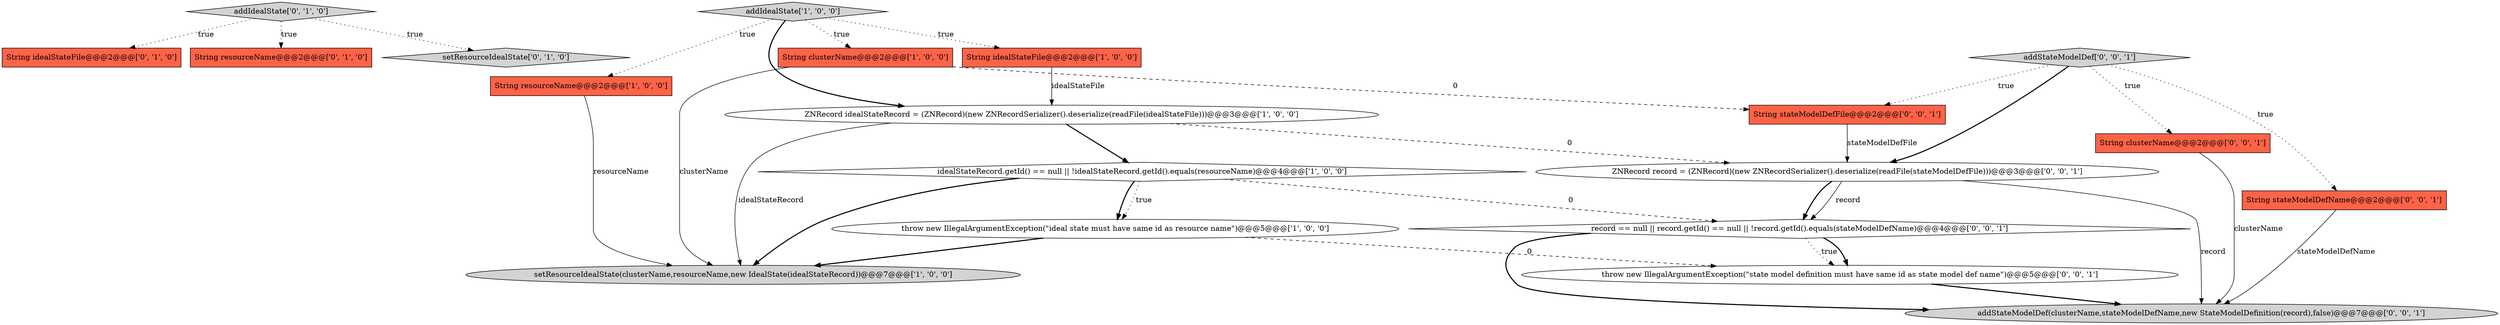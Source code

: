 digraph {
9 [style = filled, label = "String idealStateFile@@@2@@@['0', '1', '0']", fillcolor = tomato, shape = box image = "AAA0AAABBB2BBB"];
13 [style = filled, label = "addStateModelDef(clusterName,stateModelDefName,new StateModelDefinition(record),false)@@@7@@@['0', '0', '1']", fillcolor = lightgray, shape = ellipse image = "AAA0AAABBB3BBB"];
18 [style = filled, label = "record == null || record.getId() == null || !record.getId().equals(stateModelDefName)@@@4@@@['0', '0', '1']", fillcolor = white, shape = diamond image = "AAA0AAABBB3BBB"];
5 [style = filled, label = "String clusterName@@@2@@@['1', '0', '0']", fillcolor = tomato, shape = box image = "AAA0AAABBB1BBB"];
15 [style = filled, label = "String stateModelDefFile@@@2@@@['0', '0', '1']", fillcolor = tomato, shape = box image = "AAA0AAABBB3BBB"];
1 [style = filled, label = "idealStateRecord.getId() == null || !idealStateRecord.getId().equals(resourceName)@@@4@@@['1', '0', '0']", fillcolor = white, shape = diamond image = "AAA0AAABBB1BBB"];
2 [style = filled, label = "addIdealState['1', '0', '0']", fillcolor = lightgray, shape = diamond image = "AAA0AAABBB1BBB"];
8 [style = filled, label = "addIdealState['0', '1', '0']", fillcolor = lightgray, shape = diamond image = "AAA0AAABBB2BBB"];
16 [style = filled, label = "ZNRecord record = (ZNRecord)(new ZNRecordSerializer().deserialize(readFile(stateModelDefFile)))@@@3@@@['0', '0', '1']", fillcolor = white, shape = ellipse image = "AAA0AAABBB3BBB"];
10 [style = filled, label = "String resourceName@@@2@@@['0', '1', '0']", fillcolor = tomato, shape = box image = "AAA0AAABBB2BBB"];
11 [style = filled, label = "setResourceIdealState['0', '1', '0']", fillcolor = lightgray, shape = diamond image = "AAA0AAABBB2BBB"];
12 [style = filled, label = "String clusterName@@@2@@@['0', '0', '1']", fillcolor = tomato, shape = box image = "AAA0AAABBB3BBB"];
14 [style = filled, label = "String stateModelDefName@@@2@@@['0', '0', '1']", fillcolor = tomato, shape = box image = "AAA0AAABBB3BBB"];
17 [style = filled, label = "throw new IllegalArgumentException(\"state model definition must have same id as state model def name\")@@@5@@@['0', '0', '1']", fillcolor = white, shape = ellipse image = "AAA0AAABBB3BBB"];
0 [style = filled, label = "String resourceName@@@2@@@['1', '0', '0']", fillcolor = tomato, shape = box image = "AAA0AAABBB1BBB"];
6 [style = filled, label = "ZNRecord idealStateRecord = (ZNRecord)(new ZNRecordSerializer().deserialize(readFile(idealStateFile)))@@@3@@@['1', '0', '0']", fillcolor = white, shape = ellipse image = "AAA0AAABBB1BBB"];
3 [style = filled, label = "String idealStateFile@@@2@@@['1', '0', '0']", fillcolor = tomato, shape = box image = "AAA0AAABBB1BBB"];
4 [style = filled, label = "throw new IllegalArgumentException(\"ideal state must have same id as resource name\")@@@5@@@['1', '0', '0']", fillcolor = white, shape = ellipse image = "AAA0AAABBB1BBB"];
19 [style = filled, label = "addStateModelDef['0', '0', '1']", fillcolor = lightgray, shape = diamond image = "AAA0AAABBB3BBB"];
7 [style = filled, label = "setResourceIdealState(clusterName,resourceName,new IdealState(idealStateRecord))@@@7@@@['1', '0', '0']", fillcolor = lightgray, shape = ellipse image = "AAA0AAABBB1BBB"];
8->10 [style = dotted, label="true"];
8->11 [style = dotted, label="true"];
2->3 [style = dotted, label="true"];
1->18 [style = dashed, label="0"];
3->6 [style = solid, label="idealStateFile"];
4->7 [style = bold, label=""];
16->18 [style = bold, label=""];
5->7 [style = solid, label="clusterName"];
2->5 [style = dotted, label="true"];
18->13 [style = bold, label=""];
16->18 [style = solid, label="record"];
4->17 [style = dashed, label="0"];
19->14 [style = dotted, label="true"];
12->13 [style = solid, label="clusterName"];
16->13 [style = solid, label="record"];
19->16 [style = bold, label=""];
18->17 [style = dotted, label="true"];
19->12 [style = dotted, label="true"];
17->13 [style = bold, label=""];
19->15 [style = dotted, label="true"];
6->16 [style = dashed, label="0"];
0->7 [style = solid, label="resourceName"];
1->4 [style = bold, label=""];
2->6 [style = bold, label=""];
14->13 [style = solid, label="stateModelDefName"];
18->17 [style = bold, label=""];
2->0 [style = dotted, label="true"];
1->7 [style = bold, label=""];
6->7 [style = solid, label="idealStateRecord"];
6->1 [style = bold, label=""];
1->4 [style = dotted, label="true"];
15->16 [style = solid, label="stateModelDefFile"];
5->15 [style = dashed, label="0"];
8->9 [style = dotted, label="true"];
}
